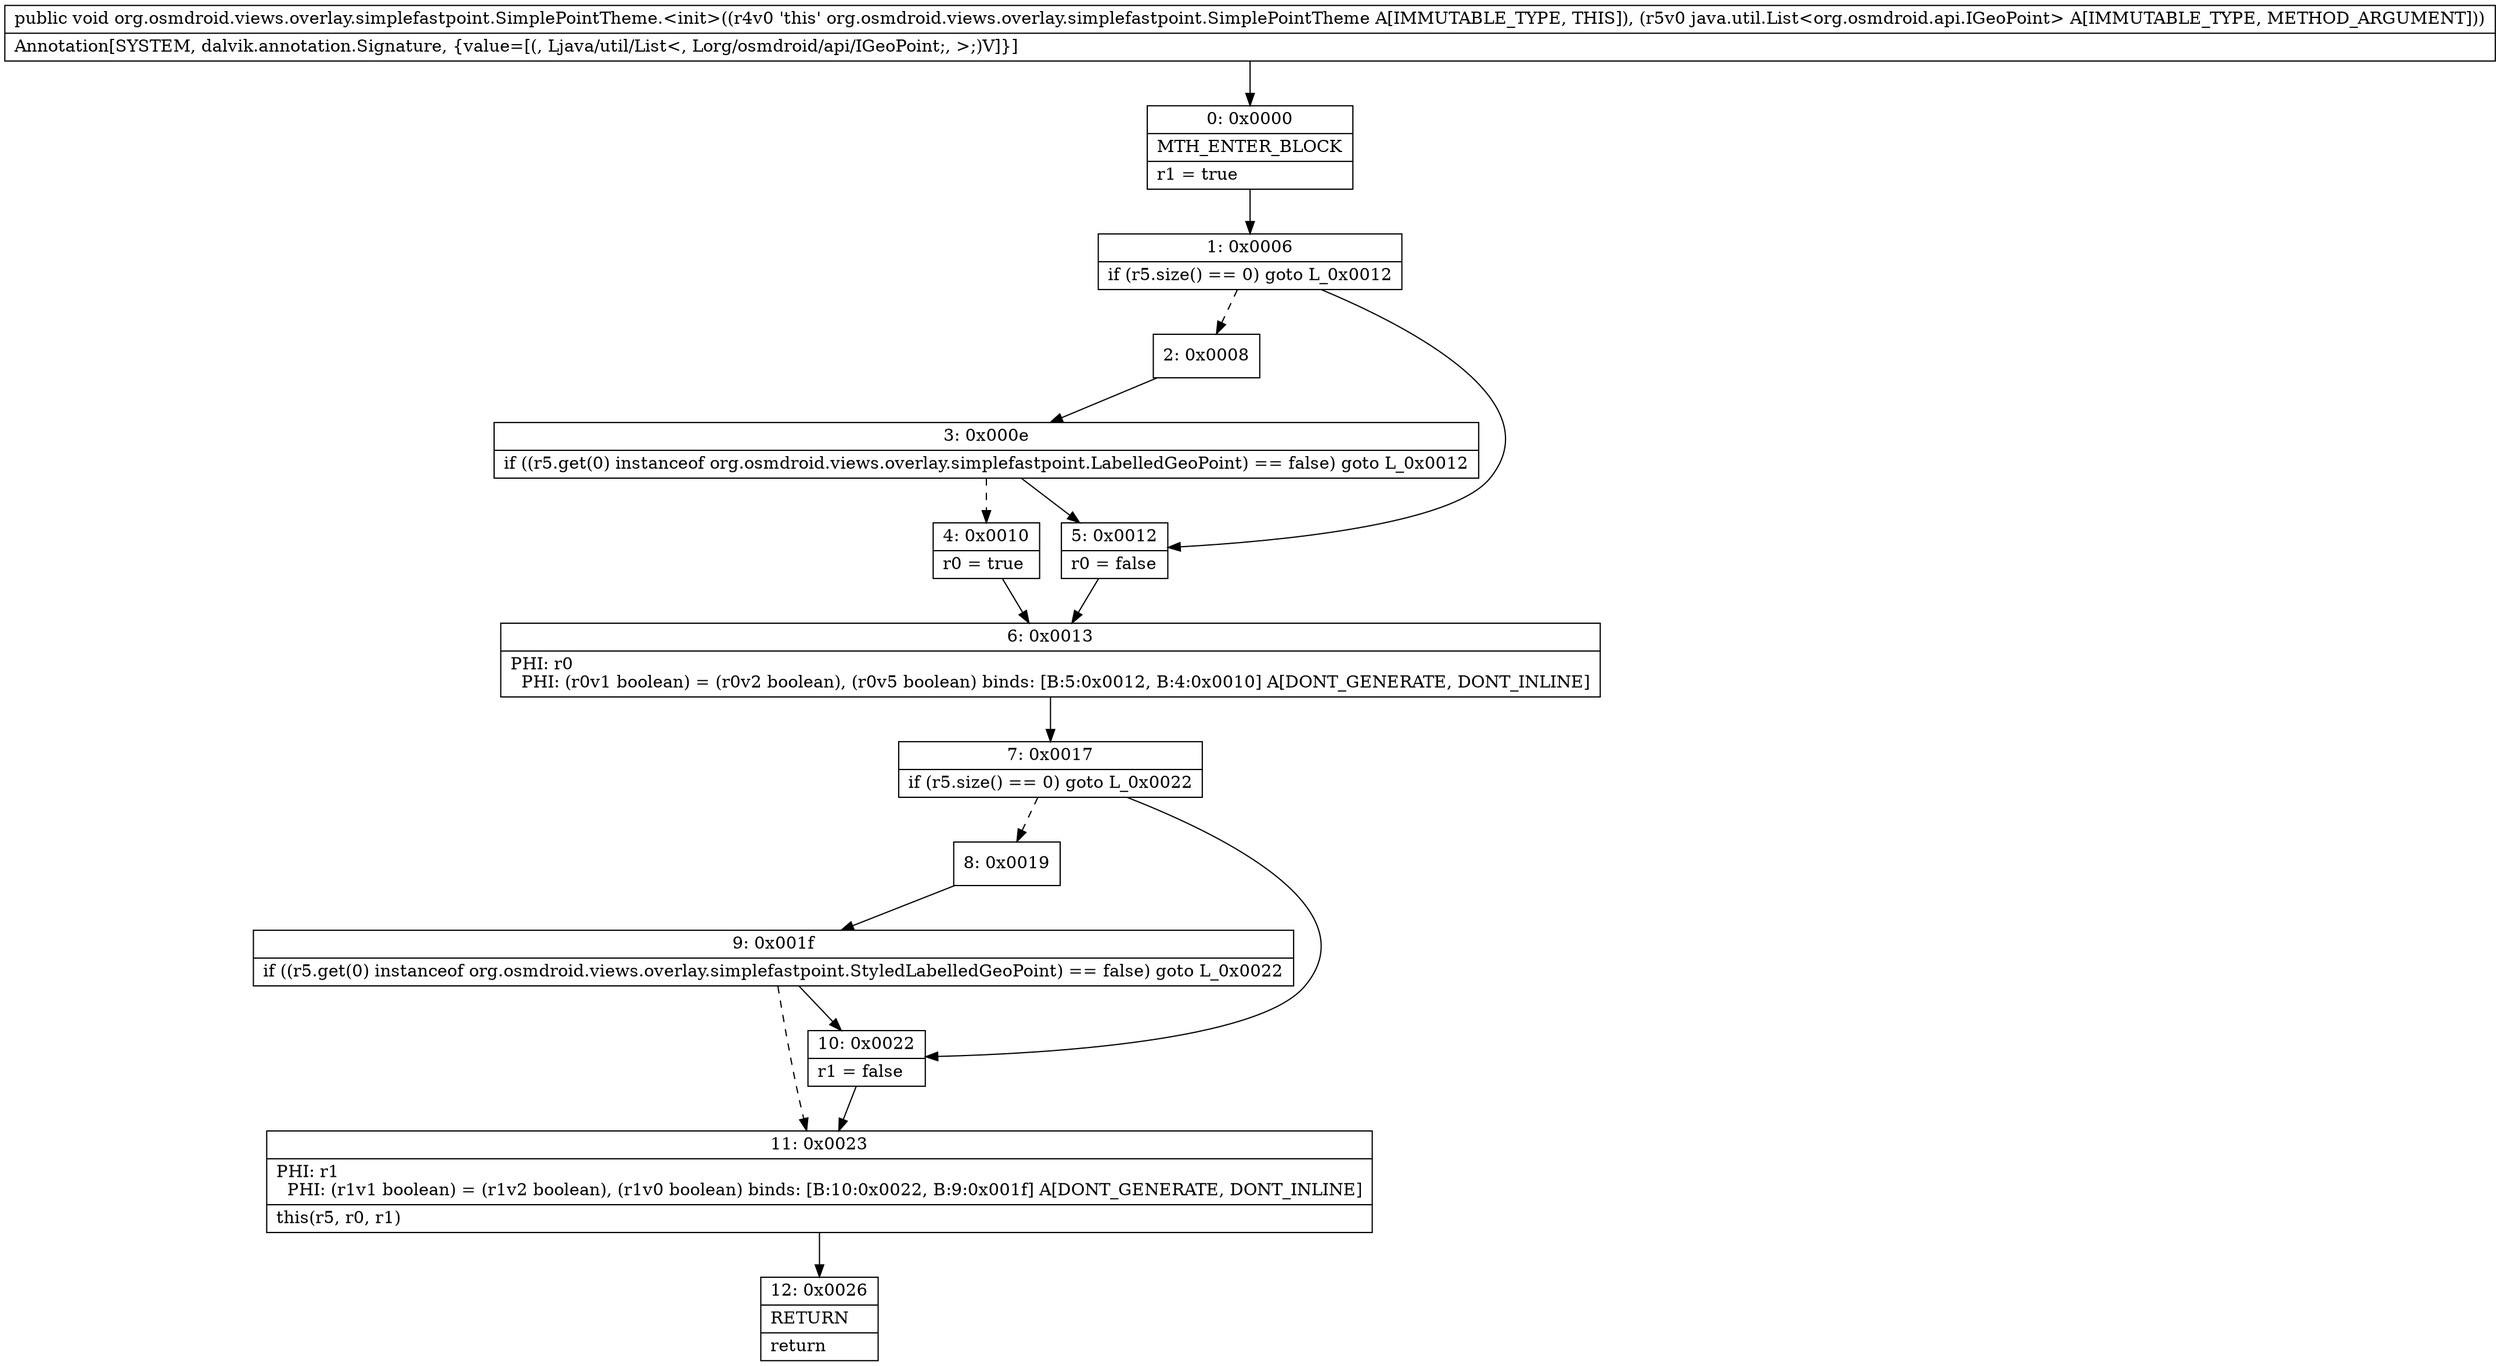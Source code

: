 digraph "CFG fororg.osmdroid.views.overlay.simplefastpoint.SimplePointTheme.\<init\>(Ljava\/util\/List;)V" {
Node_0 [shape=record,label="{0\:\ 0x0000|MTH_ENTER_BLOCK\l|r1 = true\l}"];
Node_1 [shape=record,label="{1\:\ 0x0006|if (r5.size() == 0) goto L_0x0012\l}"];
Node_2 [shape=record,label="{2\:\ 0x0008}"];
Node_3 [shape=record,label="{3\:\ 0x000e|if ((r5.get(0) instanceof org.osmdroid.views.overlay.simplefastpoint.LabelledGeoPoint) == false) goto L_0x0012\l}"];
Node_4 [shape=record,label="{4\:\ 0x0010|r0 = true\l}"];
Node_5 [shape=record,label="{5\:\ 0x0012|r0 = false\l}"];
Node_6 [shape=record,label="{6\:\ 0x0013|PHI: r0 \l  PHI: (r0v1 boolean) = (r0v2 boolean), (r0v5 boolean) binds: [B:5:0x0012, B:4:0x0010] A[DONT_GENERATE, DONT_INLINE]\l}"];
Node_7 [shape=record,label="{7\:\ 0x0017|if (r5.size() == 0) goto L_0x0022\l}"];
Node_8 [shape=record,label="{8\:\ 0x0019}"];
Node_9 [shape=record,label="{9\:\ 0x001f|if ((r5.get(0) instanceof org.osmdroid.views.overlay.simplefastpoint.StyledLabelledGeoPoint) == false) goto L_0x0022\l}"];
Node_10 [shape=record,label="{10\:\ 0x0022|r1 = false\l}"];
Node_11 [shape=record,label="{11\:\ 0x0023|PHI: r1 \l  PHI: (r1v1 boolean) = (r1v2 boolean), (r1v0 boolean) binds: [B:10:0x0022, B:9:0x001f] A[DONT_GENERATE, DONT_INLINE]\l|this(r5, r0, r1)\l}"];
Node_12 [shape=record,label="{12\:\ 0x0026|RETURN\l|return\l}"];
MethodNode[shape=record,label="{public void org.osmdroid.views.overlay.simplefastpoint.SimplePointTheme.\<init\>((r4v0 'this' org.osmdroid.views.overlay.simplefastpoint.SimplePointTheme A[IMMUTABLE_TYPE, THIS]), (r5v0 java.util.List\<org.osmdroid.api.IGeoPoint\> A[IMMUTABLE_TYPE, METHOD_ARGUMENT]))  | Annotation[SYSTEM, dalvik.annotation.Signature, \{value=[(, Ljava\/util\/List\<, Lorg\/osmdroid\/api\/IGeoPoint;, \>;)V]\}]\l}"];
MethodNode -> Node_0;
Node_0 -> Node_1;
Node_1 -> Node_2[style=dashed];
Node_1 -> Node_5;
Node_2 -> Node_3;
Node_3 -> Node_4[style=dashed];
Node_3 -> Node_5;
Node_4 -> Node_6;
Node_5 -> Node_6;
Node_6 -> Node_7;
Node_7 -> Node_8[style=dashed];
Node_7 -> Node_10;
Node_8 -> Node_9;
Node_9 -> Node_10;
Node_9 -> Node_11[style=dashed];
Node_10 -> Node_11;
Node_11 -> Node_12;
}


